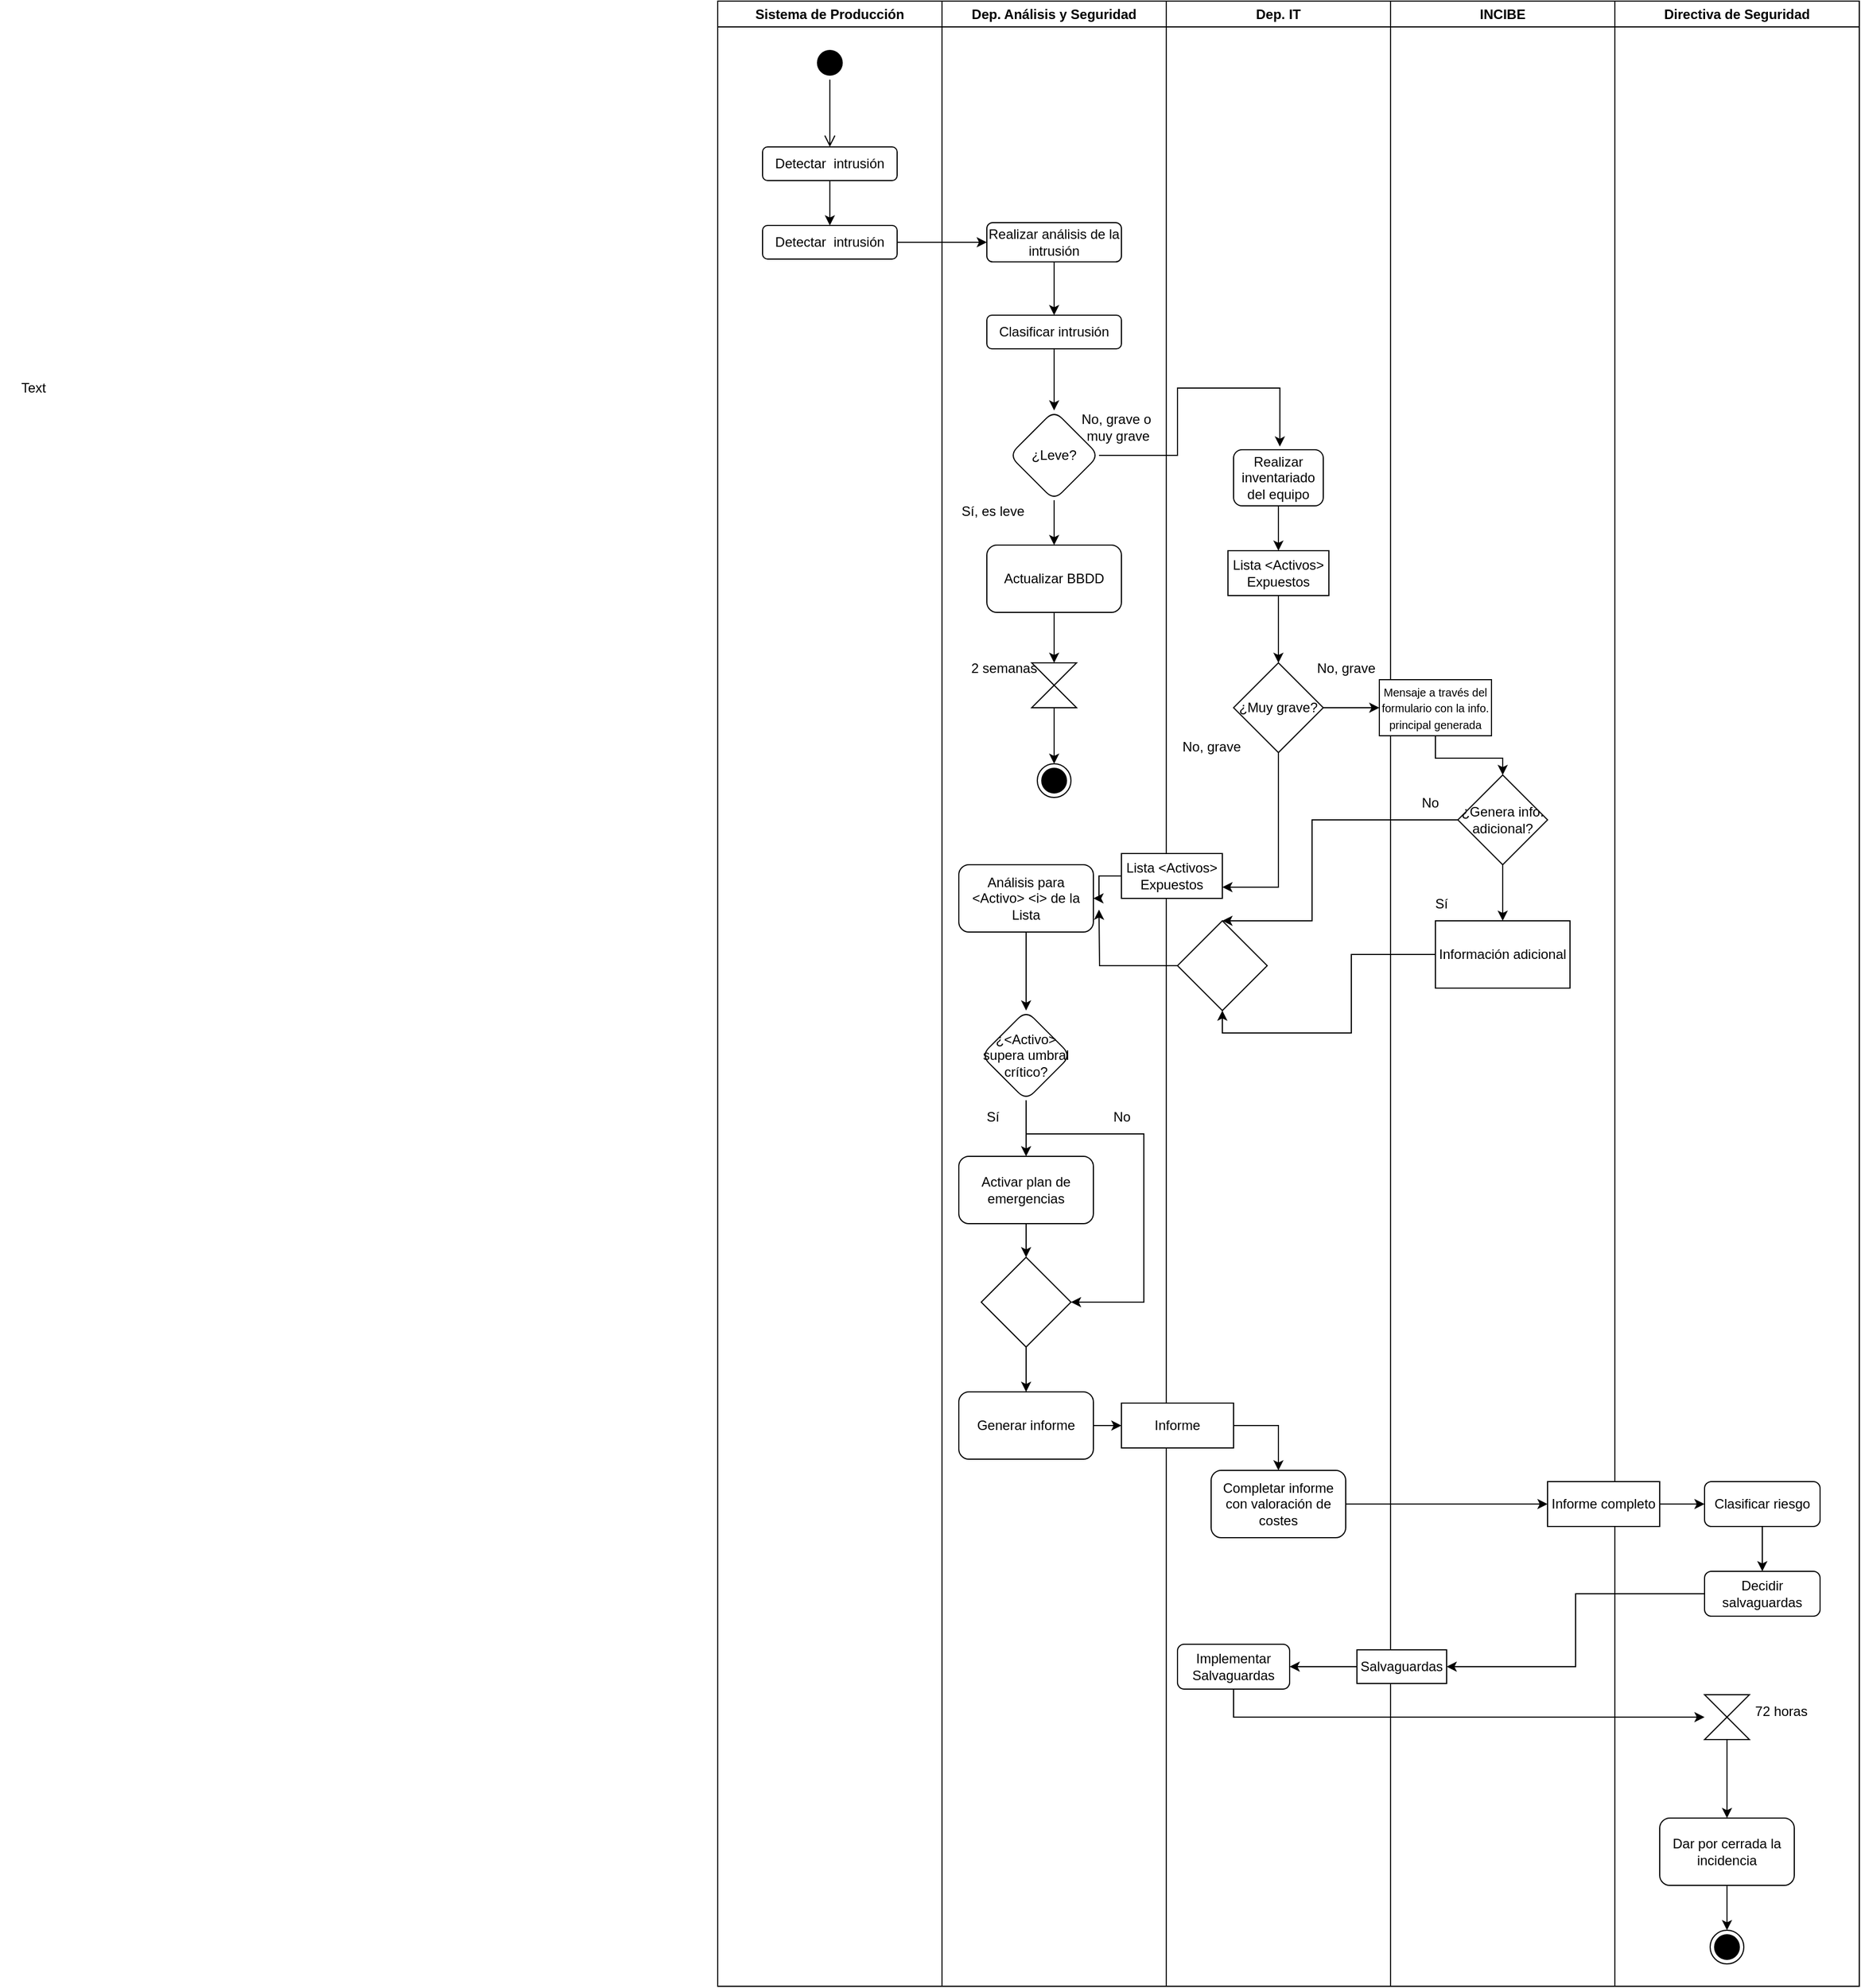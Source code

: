 <mxfile version="21.0.10" type="github">
  <diagram id="z1HNoc3UqeWXknCPnFcT" name="Página-2">
    <mxGraphModel dx="5127" dy="1803" grid="1" gridSize="10" guides="1" tooltips="1" connect="1" arrows="1" fold="1" page="1" pageScale="1" pageWidth="827" pageHeight="1169" math="0" shadow="0">
      <root>
        <mxCell id="0" />
        <mxCell id="1" parent="0" />
        <mxCell id="R80RbBcRoe1diIursg0G-1" value="Sistema de Producción" style="swimlane;whiteSpace=wrap;html=1;" parent="1" vertex="1">
          <mxGeometry x="20" y="40" width="200" height="1770" as="geometry" />
        </mxCell>
        <mxCell id="R80RbBcRoe1diIursg0G-6" value="" style="ellipse;html=1;shape=startState;fillColor=#000000;strokeColor=#000000;" parent="R80RbBcRoe1diIursg0G-1" vertex="1">
          <mxGeometry x="85" y="40" width="30" height="30" as="geometry" />
        </mxCell>
        <mxCell id="R80RbBcRoe1diIursg0G-7" value="" style="edgeStyle=orthogonalEdgeStyle;html=1;verticalAlign=bottom;endArrow=open;endSize=8;strokeColor=#000000;rounded=0;" parent="R80RbBcRoe1diIursg0G-1" source="R80RbBcRoe1diIursg0G-6" edge="1">
          <mxGeometry relative="1" as="geometry">
            <mxPoint x="100" y="130" as="targetPoint" />
          </mxGeometry>
        </mxCell>
        <mxCell id="adArxkpM5XN9gFVgzo69-3" value="" style="edgeStyle=orthogonalEdgeStyle;rounded=0;orthogonalLoop=1;jettySize=auto;html=1;" parent="R80RbBcRoe1diIursg0G-1" source="R80RbBcRoe1diIursg0G-8" target="adArxkpM5XN9gFVgzo69-2" edge="1">
          <mxGeometry relative="1" as="geometry" />
        </mxCell>
        <mxCell id="R80RbBcRoe1diIursg0G-8" value="Detectar&amp;nbsp; intrusión" style="rounded=1;whiteSpace=wrap;html=1;" parent="R80RbBcRoe1diIursg0G-1" vertex="1">
          <mxGeometry x="40" y="130" width="120" height="30" as="geometry" />
        </mxCell>
        <mxCell id="adArxkpM5XN9gFVgzo69-2" value="Detectar&amp;nbsp; intrusión" style="rounded=1;whiteSpace=wrap;html=1;" parent="R80RbBcRoe1diIursg0G-1" vertex="1">
          <mxGeometry x="40" y="200" width="120" height="30" as="geometry" />
        </mxCell>
        <mxCell id="R80RbBcRoe1diIursg0G-2" value="Dep. Análisis y Seguridad" style="swimlane;whiteSpace=wrap;html=1;" parent="1" vertex="1">
          <mxGeometry x="220" y="40" width="200" height="1770" as="geometry" />
        </mxCell>
        <mxCell id="adArxkpM5XN9gFVgzo69-7" value="" style="edgeStyle=orthogonalEdgeStyle;rounded=0;orthogonalLoop=1;jettySize=auto;html=1;" parent="R80RbBcRoe1diIursg0G-2" source="adArxkpM5XN9gFVgzo69-4" target="adArxkpM5XN9gFVgzo69-6" edge="1">
          <mxGeometry relative="1" as="geometry" />
        </mxCell>
        <mxCell id="adArxkpM5XN9gFVgzo69-4" value="Realizar análisis de la intrusión" style="whiteSpace=wrap;html=1;rounded=1;" parent="R80RbBcRoe1diIursg0G-2" vertex="1">
          <mxGeometry x="40" y="197.5" width="120" height="35" as="geometry" />
        </mxCell>
        <mxCell id="adArxkpM5XN9gFVgzo69-9" value="" style="edgeStyle=orthogonalEdgeStyle;rounded=0;orthogonalLoop=1;jettySize=auto;html=1;" parent="R80RbBcRoe1diIursg0G-2" source="adArxkpM5XN9gFVgzo69-6" target="adArxkpM5XN9gFVgzo69-8" edge="1">
          <mxGeometry relative="1" as="geometry" />
        </mxCell>
        <mxCell id="adArxkpM5XN9gFVgzo69-6" value="Clasificar intrusión" style="whiteSpace=wrap;html=1;rounded=1;" parent="R80RbBcRoe1diIursg0G-2" vertex="1">
          <mxGeometry x="40" y="280" width="120" height="30" as="geometry" />
        </mxCell>
        <mxCell id="adArxkpM5XN9gFVgzo69-11" value="" style="edgeStyle=orthogonalEdgeStyle;rounded=0;orthogonalLoop=1;jettySize=auto;html=1;" parent="R80RbBcRoe1diIursg0G-2" source="adArxkpM5XN9gFVgzo69-8" target="adArxkpM5XN9gFVgzo69-10" edge="1">
          <mxGeometry relative="1" as="geometry" />
        </mxCell>
        <mxCell id="adArxkpM5XN9gFVgzo69-8" value="¿Leve?" style="rhombus;whiteSpace=wrap;html=1;rounded=1;" parent="R80RbBcRoe1diIursg0G-2" vertex="1">
          <mxGeometry x="60" y="365" width="80" height="80" as="geometry" />
        </mxCell>
        <mxCell id="adArxkpM5XN9gFVgzo69-13" value="" style="edgeStyle=orthogonalEdgeStyle;rounded=0;orthogonalLoop=1;jettySize=auto;html=1;" parent="R80RbBcRoe1diIursg0G-2" source="adArxkpM5XN9gFVgzo69-10" target="adArxkpM5XN9gFVgzo69-12" edge="1">
          <mxGeometry relative="1" as="geometry" />
        </mxCell>
        <mxCell id="adArxkpM5XN9gFVgzo69-10" value="Actualizar BBDD" style="whiteSpace=wrap;html=1;rounded=1;" parent="R80RbBcRoe1diIursg0G-2" vertex="1">
          <mxGeometry x="40" y="485" width="120" height="60" as="geometry" />
        </mxCell>
        <mxCell id="adArxkpM5XN9gFVgzo69-15" value="" style="edgeStyle=orthogonalEdgeStyle;rounded=0;orthogonalLoop=1;jettySize=auto;html=1;" parent="R80RbBcRoe1diIursg0G-2" source="adArxkpM5XN9gFVgzo69-12" target="adArxkpM5XN9gFVgzo69-14" edge="1">
          <mxGeometry relative="1" as="geometry" />
        </mxCell>
        <mxCell id="adArxkpM5XN9gFVgzo69-12" value="" style="shape=collate;html=1;" parent="R80RbBcRoe1diIursg0G-2" vertex="1">
          <mxGeometry x="80" y="590" width="40" height="40" as="geometry" />
        </mxCell>
        <mxCell id="adArxkpM5XN9gFVgzo69-14" value="" style="ellipse;html=1;shape=endState;fillColor=strokeColor;" parent="R80RbBcRoe1diIursg0G-2" vertex="1">
          <mxGeometry x="85" y="680" width="30" height="30" as="geometry" />
        </mxCell>
        <mxCell id="adArxkpM5XN9gFVgzo69-16" value="Sí, es leve" style="text;html=1;align=center;verticalAlign=middle;resizable=0;points=[];autosize=1;strokeColor=none;fillColor=none;" parent="R80RbBcRoe1diIursg0G-2" vertex="1">
          <mxGeometry x="5" y="440" width="80" height="30" as="geometry" />
        </mxCell>
        <mxCell id="adArxkpM5XN9gFVgzo69-35" value="2 semanas" style="text;html=1;align=center;verticalAlign=middle;resizable=0;points=[];autosize=1;strokeColor=none;fillColor=none;" parent="R80RbBcRoe1diIursg0G-2" vertex="1">
          <mxGeometry x="15" y="580" width="80" height="30" as="geometry" />
        </mxCell>
        <mxCell id="adArxkpM5XN9gFVgzo69-40" value="No, grave o&lt;br&gt;&amp;nbsp;muy grave" style="text;html=1;align=center;verticalAlign=middle;resizable=0;points=[];autosize=1;strokeColor=none;fillColor=none;" parent="R80RbBcRoe1diIursg0G-2" vertex="1">
          <mxGeometry x="110" y="360" width="90" height="40" as="geometry" />
        </mxCell>
        <mxCell id="adArxkpM5XN9gFVgzo69-56" value="" style="edgeStyle=orthogonalEdgeStyle;rounded=0;orthogonalLoop=1;jettySize=auto;html=1;" parent="R80RbBcRoe1diIursg0G-2" source="adArxkpM5XN9gFVgzo69-52" target="adArxkpM5XN9gFVgzo69-55" edge="1">
          <mxGeometry relative="1" as="geometry" />
        </mxCell>
        <mxCell id="adArxkpM5XN9gFVgzo69-52" value="Análisis para &amp;lt;Activo&amp;gt; &amp;lt;i&amp;gt; de la Lista" style="rounded=1;whiteSpace=wrap;html=1;" parent="R80RbBcRoe1diIursg0G-2" vertex="1">
          <mxGeometry x="15" y="770" width="120" height="60" as="geometry" />
        </mxCell>
        <mxCell id="adArxkpM5XN9gFVgzo69-58" value="" style="edgeStyle=orthogonalEdgeStyle;rounded=0;orthogonalLoop=1;jettySize=auto;html=1;" parent="R80RbBcRoe1diIursg0G-2" source="adArxkpM5XN9gFVgzo69-55" target="adArxkpM5XN9gFVgzo69-57" edge="1">
          <mxGeometry relative="1" as="geometry" />
        </mxCell>
        <mxCell id="8xhlzW5Pru87AYJBVDdq-15" style="edgeStyle=orthogonalEdgeStyle;rounded=0;orthogonalLoop=1;jettySize=auto;html=1;entryX=1;entryY=0.5;entryDx=0;entryDy=0;" edge="1" parent="R80RbBcRoe1diIursg0G-2" source="adArxkpM5XN9gFVgzo69-55" target="8xhlzW5Pru87AYJBVDdq-13">
          <mxGeometry relative="1" as="geometry">
            <Array as="points">
              <mxPoint x="75" y="1010" />
              <mxPoint x="180" y="1010" />
              <mxPoint x="180" y="1160" />
            </Array>
          </mxGeometry>
        </mxCell>
        <mxCell id="adArxkpM5XN9gFVgzo69-55" value="¿&amp;lt;Activo&amp;gt; supera umbral crítico?" style="rhombus;whiteSpace=wrap;html=1;rounded=1;" parent="R80RbBcRoe1diIursg0G-2" vertex="1">
          <mxGeometry x="35" y="900" width="80" height="80" as="geometry" />
        </mxCell>
        <mxCell id="8xhlzW5Pru87AYJBVDdq-14" value="" style="edgeStyle=orthogonalEdgeStyle;rounded=0;orthogonalLoop=1;jettySize=auto;html=1;" edge="1" parent="R80RbBcRoe1diIursg0G-2" source="adArxkpM5XN9gFVgzo69-57" target="8xhlzW5Pru87AYJBVDdq-13">
          <mxGeometry relative="1" as="geometry" />
        </mxCell>
        <mxCell id="adArxkpM5XN9gFVgzo69-57" value="Activar plan de emergencias" style="whiteSpace=wrap;html=1;rounded=1;" parent="R80RbBcRoe1diIursg0G-2" vertex="1">
          <mxGeometry x="15" y="1030" width="120" height="60" as="geometry" />
        </mxCell>
        <mxCell id="adArxkpM5XN9gFVgzo69-59" value="Sí" style="text;html=1;align=center;verticalAlign=middle;resizable=0;points=[];autosize=1;strokeColor=none;fillColor=none;" parent="R80RbBcRoe1diIursg0G-2" vertex="1">
          <mxGeometry x="30" y="980" width="30" height="30" as="geometry" />
        </mxCell>
        <mxCell id="8xhlzW5Pru87AYJBVDdq-18" value="" style="edgeStyle=orthogonalEdgeStyle;rounded=0;orthogonalLoop=1;jettySize=auto;html=1;" edge="1" parent="R80RbBcRoe1diIursg0G-2" source="8xhlzW5Pru87AYJBVDdq-13" target="8xhlzW5Pru87AYJBVDdq-17">
          <mxGeometry relative="1" as="geometry" />
        </mxCell>
        <mxCell id="8xhlzW5Pru87AYJBVDdq-13" value="" style="rhombus;whiteSpace=wrap;html=1;" vertex="1" parent="R80RbBcRoe1diIursg0G-2">
          <mxGeometry x="35" y="1120" width="80" height="80" as="geometry" />
        </mxCell>
        <mxCell id="8xhlzW5Pru87AYJBVDdq-16" value="No" style="text;html=1;align=center;verticalAlign=middle;resizable=0;points=[];autosize=1;strokeColor=none;fillColor=none;" vertex="1" parent="R80RbBcRoe1diIursg0G-2">
          <mxGeometry x="140" y="980" width="40" height="30" as="geometry" />
        </mxCell>
        <mxCell id="8xhlzW5Pru87AYJBVDdq-17" value="Generar informe" style="rounded=1;whiteSpace=wrap;html=1;" vertex="1" parent="R80RbBcRoe1diIursg0G-2">
          <mxGeometry x="15" y="1240" width="120" height="60" as="geometry" />
        </mxCell>
        <mxCell id="R80RbBcRoe1diIursg0G-3" value="Dep. IT" style="swimlane;whiteSpace=wrap;html=1;" parent="1" vertex="1">
          <mxGeometry x="420" y="40" width="200" height="1770" as="geometry" />
        </mxCell>
        <mxCell id="adArxkpM5XN9gFVgzo69-36" style="edgeStyle=orthogonalEdgeStyle;rounded=0;orthogonalLoop=1;jettySize=auto;html=1;" parent="R80RbBcRoe1diIursg0G-3" source="adArxkpM5XN9gFVgzo69-24" target="adArxkpM5XN9gFVgzo69-28" edge="1">
          <mxGeometry relative="1" as="geometry" />
        </mxCell>
        <mxCell id="adArxkpM5XN9gFVgzo69-24" value="Realizar inventariado del equipo" style="rounded=1;whiteSpace=wrap;html=1;" parent="R80RbBcRoe1diIursg0G-3" vertex="1">
          <mxGeometry x="60" y="400" width="80" height="50" as="geometry" />
        </mxCell>
        <mxCell id="adArxkpM5XN9gFVgzo69-38" value="" style="edgeStyle=orthogonalEdgeStyle;rounded=0;orthogonalLoop=1;jettySize=auto;html=1;" parent="R80RbBcRoe1diIursg0G-3" source="adArxkpM5XN9gFVgzo69-28" target="adArxkpM5XN9gFVgzo69-37" edge="1">
          <mxGeometry relative="1" as="geometry" />
        </mxCell>
        <mxCell id="adArxkpM5XN9gFVgzo69-28" value="Lista &amp;lt;Activos&amp;gt; Expuestos" style="rounded=0;whiteSpace=wrap;html=1;" parent="R80RbBcRoe1diIursg0G-3" vertex="1">
          <mxGeometry x="55" y="490" width="90" height="40" as="geometry" />
        </mxCell>
        <mxCell id="adArxkpM5XN9gFVgzo69-50" style="edgeStyle=orthogonalEdgeStyle;rounded=0;orthogonalLoop=1;jettySize=auto;html=1;entryX=1;entryY=0.75;entryDx=0;entryDy=0;" parent="R80RbBcRoe1diIursg0G-3" source="adArxkpM5XN9gFVgzo69-37" target="adArxkpM5XN9gFVgzo69-48" edge="1">
          <mxGeometry relative="1" as="geometry">
            <Array as="points">
              <mxPoint x="100" y="790" />
            </Array>
          </mxGeometry>
        </mxCell>
        <mxCell id="adArxkpM5XN9gFVgzo69-37" value="¿Muy grave?" style="rhombus;whiteSpace=wrap;html=1;rounded=0;" parent="R80RbBcRoe1diIursg0G-3" vertex="1">
          <mxGeometry x="60" y="590" width="80" height="80" as="geometry" />
        </mxCell>
        <mxCell id="adArxkpM5XN9gFVgzo69-39" value="No, grave" style="text;html=1;align=center;verticalAlign=middle;resizable=0;points=[];autosize=1;strokeColor=none;fillColor=none;" parent="R80RbBcRoe1diIursg0G-3" vertex="1">
          <mxGeometry y="650" width="80" height="30" as="geometry" />
        </mxCell>
        <mxCell id="adArxkpM5XN9gFVgzo69-45" value="No, grave" style="text;html=1;align=center;verticalAlign=middle;resizable=0;points=[];autosize=1;strokeColor=none;fillColor=none;" parent="R80RbBcRoe1diIursg0G-3" vertex="1">
          <mxGeometry x="120" y="580" width="80" height="30" as="geometry" />
        </mxCell>
        <mxCell id="adArxkpM5XN9gFVgzo69-48" value="Lista &amp;lt;Activos&amp;gt; Expuestos" style="rounded=0;whiteSpace=wrap;html=1;" parent="R80RbBcRoe1diIursg0G-3" vertex="1">
          <mxGeometry x="-40" y="760" width="90" height="40" as="geometry" />
        </mxCell>
        <mxCell id="8xhlzW5Pru87AYJBVDdq-11" style="edgeStyle=orthogonalEdgeStyle;rounded=0;orthogonalLoop=1;jettySize=auto;html=1;" edge="1" parent="R80RbBcRoe1diIursg0G-3" source="8xhlzW5Pru87AYJBVDdq-8">
          <mxGeometry relative="1" as="geometry">
            <mxPoint x="-60" y="810" as="targetPoint" />
          </mxGeometry>
        </mxCell>
        <mxCell id="8xhlzW5Pru87AYJBVDdq-8" value="" style="rhombus;whiteSpace=wrap;html=1;" vertex="1" parent="R80RbBcRoe1diIursg0G-3">
          <mxGeometry x="10" y="820" width="80" height="80" as="geometry" />
        </mxCell>
        <mxCell id="vH-yhjC-cb7iYyxHxaEe-2" style="edgeStyle=orthogonalEdgeStyle;rounded=0;orthogonalLoop=1;jettySize=auto;html=1;entryX=0.5;entryY=0;entryDx=0;entryDy=0;" edge="1" parent="R80RbBcRoe1diIursg0G-3" source="8xhlzW5Pru87AYJBVDdq-19" target="vH-yhjC-cb7iYyxHxaEe-1">
          <mxGeometry relative="1" as="geometry">
            <Array as="points">
              <mxPoint x="100" y="1270" />
            </Array>
          </mxGeometry>
        </mxCell>
        <mxCell id="8xhlzW5Pru87AYJBVDdq-19" value="Informe" style="rounded=0;whiteSpace=wrap;html=1;" vertex="1" parent="R80RbBcRoe1diIursg0G-3">
          <mxGeometry x="-40" y="1250" width="100" height="40" as="geometry" />
        </mxCell>
        <mxCell id="vH-yhjC-cb7iYyxHxaEe-1" value="Completar informe con valoración de costes" style="rounded=1;whiteSpace=wrap;html=1;" vertex="1" parent="R80RbBcRoe1diIursg0G-3">
          <mxGeometry x="40" y="1310" width="120" height="60" as="geometry" />
        </mxCell>
        <mxCell id="vH-yhjC-cb7iYyxHxaEe-16" value="Implementar Salvaguardas" style="rounded=1;whiteSpace=wrap;html=1;" vertex="1" parent="R80RbBcRoe1diIursg0G-3">
          <mxGeometry x="10" y="1465" width="100" height="40" as="geometry" />
        </mxCell>
        <mxCell id="R80RbBcRoe1diIursg0G-4" value="INCIBE" style="swimlane;whiteSpace=wrap;html=1;" parent="1" vertex="1">
          <mxGeometry x="620" y="40" width="200" height="1770" as="geometry" />
        </mxCell>
        <mxCell id="8xhlzW5Pru87AYJBVDdq-3" value="" style="edgeStyle=orthogonalEdgeStyle;rounded=0;orthogonalLoop=1;jettySize=auto;html=1;" edge="1" parent="R80RbBcRoe1diIursg0G-4" source="adArxkpM5XN9gFVgzo69-42" target="8xhlzW5Pru87AYJBVDdq-2">
          <mxGeometry relative="1" as="geometry" />
        </mxCell>
        <mxCell id="adArxkpM5XN9gFVgzo69-42" value="&lt;font style=&quot;font-size: 10px;&quot;&gt;Mensaje a través del formulario con la info. principal generada&lt;/font&gt;" style="rounded=0;whiteSpace=wrap;html=1;" parent="R80RbBcRoe1diIursg0G-4" vertex="1">
          <mxGeometry x="-10" y="605" width="100" height="50" as="geometry" />
        </mxCell>
        <mxCell id="8xhlzW5Pru87AYJBVDdq-6" value="" style="edgeStyle=orthogonalEdgeStyle;rounded=0;orthogonalLoop=1;jettySize=auto;html=1;" edge="1" parent="R80RbBcRoe1diIursg0G-4" source="8xhlzW5Pru87AYJBVDdq-2" target="8xhlzW5Pru87AYJBVDdq-5">
          <mxGeometry relative="1" as="geometry" />
        </mxCell>
        <mxCell id="8xhlzW5Pru87AYJBVDdq-2" value="¿Genera info. adicional?" style="rhombus;whiteSpace=wrap;html=1;rounded=0;" vertex="1" parent="R80RbBcRoe1diIursg0G-4">
          <mxGeometry x="60" y="690" width="80" height="80" as="geometry" />
        </mxCell>
        <mxCell id="8xhlzW5Pru87AYJBVDdq-5" value="Información adicional" style="whiteSpace=wrap;html=1;rounded=0;" vertex="1" parent="R80RbBcRoe1diIursg0G-4">
          <mxGeometry x="40" y="820" width="120" height="60" as="geometry" />
        </mxCell>
        <mxCell id="8xhlzW5Pru87AYJBVDdq-7" value="Sí" style="text;html=1;align=center;verticalAlign=middle;resizable=0;points=[];autosize=1;strokeColor=none;fillColor=none;" vertex="1" parent="R80RbBcRoe1diIursg0G-4">
          <mxGeometry x="30" y="790" width="30" height="30" as="geometry" />
        </mxCell>
        <mxCell id="8xhlzW5Pru87AYJBVDdq-12" value="No" style="text;html=1;align=center;verticalAlign=middle;resizable=0;points=[];autosize=1;strokeColor=none;fillColor=none;" vertex="1" parent="R80RbBcRoe1diIursg0G-4">
          <mxGeometry x="15" y="700" width="40" height="30" as="geometry" />
        </mxCell>
        <mxCell id="vH-yhjC-cb7iYyxHxaEe-14" value="Salvaguardas" style="rounded=0;whiteSpace=wrap;html=1;" vertex="1" parent="R80RbBcRoe1diIursg0G-4">
          <mxGeometry x="-30" y="1470" width="80" height="30" as="geometry" />
        </mxCell>
        <mxCell id="R80RbBcRoe1diIursg0G-5" value="Directiva de Seguridad" style="swimlane;whiteSpace=wrap;html=1;" parent="1" vertex="1">
          <mxGeometry x="820" y="40" width="218" height="1770" as="geometry" />
        </mxCell>
        <mxCell id="vH-yhjC-cb7iYyxHxaEe-12" value="" style="edgeStyle=orthogonalEdgeStyle;rounded=0;orthogonalLoop=1;jettySize=auto;html=1;" edge="1" parent="R80RbBcRoe1diIursg0G-5" source="vH-yhjC-cb7iYyxHxaEe-3" target="vH-yhjC-cb7iYyxHxaEe-8">
          <mxGeometry relative="1" as="geometry" />
        </mxCell>
        <mxCell id="vH-yhjC-cb7iYyxHxaEe-3" value="Informe completo" style="rounded=0;whiteSpace=wrap;html=1;" vertex="1" parent="R80RbBcRoe1diIursg0G-5">
          <mxGeometry x="-60" y="1320" width="100" height="40" as="geometry" />
        </mxCell>
        <mxCell id="vH-yhjC-cb7iYyxHxaEe-13" value="" style="edgeStyle=orthogonalEdgeStyle;rounded=0;orthogonalLoop=1;jettySize=auto;html=1;" edge="1" parent="R80RbBcRoe1diIursg0G-5" source="vH-yhjC-cb7iYyxHxaEe-8" target="vH-yhjC-cb7iYyxHxaEe-10">
          <mxGeometry relative="1" as="geometry" />
        </mxCell>
        <mxCell id="vH-yhjC-cb7iYyxHxaEe-8" value="Clasificar riesgo" style="rounded=1;whiteSpace=wrap;html=1;" vertex="1" parent="R80RbBcRoe1diIursg0G-5">
          <mxGeometry x="80" y="1320" width="103" height="40" as="geometry" />
        </mxCell>
        <mxCell id="vH-yhjC-cb7iYyxHxaEe-10" value="Decidir salvaguardas" style="rounded=1;whiteSpace=wrap;html=1;" vertex="1" parent="R80RbBcRoe1diIursg0G-5">
          <mxGeometry x="80" y="1400" width="103" height="40" as="geometry" />
        </mxCell>
        <mxCell id="vH-yhjC-cb7iYyxHxaEe-24" value="" style="edgeStyle=orthogonalEdgeStyle;rounded=0;orthogonalLoop=1;jettySize=auto;html=1;" edge="1" parent="R80RbBcRoe1diIursg0G-5" source="vH-yhjC-cb7iYyxHxaEe-18" target="vH-yhjC-cb7iYyxHxaEe-23">
          <mxGeometry relative="1" as="geometry" />
        </mxCell>
        <mxCell id="vH-yhjC-cb7iYyxHxaEe-18" value="" style="shape=collate;html=1;" vertex="1" parent="R80RbBcRoe1diIursg0G-5">
          <mxGeometry x="80" y="1510" width="40" height="40" as="geometry" />
        </mxCell>
        <mxCell id="vH-yhjC-cb7iYyxHxaEe-20" value="72 horas" style="text;html=1;align=center;verticalAlign=middle;resizable=0;points=[];autosize=1;strokeColor=none;fillColor=none;" vertex="1" parent="R80RbBcRoe1diIursg0G-5">
          <mxGeometry x="113" y="1510" width="70" height="30" as="geometry" />
        </mxCell>
        <mxCell id="vH-yhjC-cb7iYyxHxaEe-25" value="" style="edgeStyle=orthogonalEdgeStyle;rounded=0;orthogonalLoop=1;jettySize=auto;html=1;" edge="1" parent="R80RbBcRoe1diIursg0G-5" source="vH-yhjC-cb7iYyxHxaEe-23" target="vH-yhjC-cb7iYyxHxaEe-21">
          <mxGeometry relative="1" as="geometry" />
        </mxCell>
        <mxCell id="vH-yhjC-cb7iYyxHxaEe-23" value="Dar por cerrada la incidencia" style="rounded=1;whiteSpace=wrap;html=1;" vertex="1" parent="R80RbBcRoe1diIursg0G-5">
          <mxGeometry x="40" y="1620" width="120" height="60" as="geometry" />
        </mxCell>
        <mxCell id="vH-yhjC-cb7iYyxHxaEe-21" value="" style="ellipse;html=1;shape=endState;fillColor=strokeColor;" vertex="1" parent="R80RbBcRoe1diIursg0G-5">
          <mxGeometry x="85" y="1720" width="30" height="30" as="geometry" />
        </mxCell>
        <mxCell id="adArxkpM5XN9gFVgzo69-5" value="" style="edgeStyle=orthogonalEdgeStyle;rounded=0;orthogonalLoop=1;jettySize=auto;html=1;" parent="1" source="adArxkpM5XN9gFVgzo69-2" target="adArxkpM5XN9gFVgzo69-4" edge="1">
          <mxGeometry relative="1" as="geometry" />
        </mxCell>
        <mxCell id="adArxkpM5XN9gFVgzo69-22" value="" style="edgeStyle=orthogonalEdgeStyle;rounded=0;orthogonalLoop=1;jettySize=auto;html=1;entryX=-0.073;entryY=0.484;entryDx=0;entryDy=0;entryPerimeter=0;" parent="1" source="adArxkpM5XN9gFVgzo69-8" edge="1">
          <mxGeometry relative="1" as="geometry">
            <mxPoint x="521.28" y="437.135" as="targetPoint" />
            <Array as="points">
              <mxPoint x="430" y="445" />
              <mxPoint x="430" y="385" />
              <mxPoint x="521" y="385" />
            </Array>
          </mxGeometry>
        </mxCell>
        <mxCell id="adArxkpM5XN9gFVgzo69-44" value="" style="edgeStyle=orthogonalEdgeStyle;rounded=0;orthogonalLoop=1;jettySize=auto;html=1;" parent="1" source="adArxkpM5XN9gFVgzo69-37" target="adArxkpM5XN9gFVgzo69-42" edge="1">
          <mxGeometry relative="1" as="geometry" />
        </mxCell>
        <mxCell id="adArxkpM5XN9gFVgzo69-53" style="edgeStyle=orthogonalEdgeStyle;rounded=0;orthogonalLoop=1;jettySize=auto;html=1;entryX=1;entryY=0.5;entryDx=0;entryDy=0;" parent="1" source="adArxkpM5XN9gFVgzo69-48" target="adArxkpM5XN9gFVgzo69-52" edge="1">
          <mxGeometry relative="1" as="geometry" />
        </mxCell>
        <mxCell id="8xhlzW5Pru87AYJBVDdq-9" style="edgeStyle=orthogonalEdgeStyle;rounded=0;orthogonalLoop=1;jettySize=auto;html=1;entryX=0.5;entryY=1;entryDx=0;entryDy=0;" edge="1" parent="1" source="8xhlzW5Pru87AYJBVDdq-5" target="8xhlzW5Pru87AYJBVDdq-8">
          <mxGeometry relative="1" as="geometry" />
        </mxCell>
        <mxCell id="8xhlzW5Pru87AYJBVDdq-10" style="edgeStyle=orthogonalEdgeStyle;rounded=0;orthogonalLoop=1;jettySize=auto;html=1;entryX=0.5;entryY=0;entryDx=0;entryDy=0;" edge="1" parent="1" source="8xhlzW5Pru87AYJBVDdq-2" target="8xhlzW5Pru87AYJBVDdq-8">
          <mxGeometry relative="1" as="geometry">
            <Array as="points">
              <mxPoint x="550" y="770" />
              <mxPoint x="550" y="860" />
            </Array>
          </mxGeometry>
        </mxCell>
        <mxCell id="8xhlzW5Pru87AYJBVDdq-20" value="" style="edgeStyle=orthogonalEdgeStyle;rounded=0;orthogonalLoop=1;jettySize=auto;html=1;" edge="1" parent="1" source="8xhlzW5Pru87AYJBVDdq-17" target="8xhlzW5Pru87AYJBVDdq-19">
          <mxGeometry relative="1" as="geometry" />
        </mxCell>
        <mxCell id="vH-yhjC-cb7iYyxHxaEe-5" style="edgeStyle=orthogonalEdgeStyle;rounded=0;orthogonalLoop=1;jettySize=auto;html=1;entryX=0;entryY=0.5;entryDx=0;entryDy=0;" edge="1" parent="1" source="vH-yhjC-cb7iYyxHxaEe-1" target="vH-yhjC-cb7iYyxHxaEe-3">
          <mxGeometry relative="1" as="geometry" />
        </mxCell>
        <mxCell id="vH-yhjC-cb7iYyxHxaEe-15" style="edgeStyle=orthogonalEdgeStyle;rounded=0;orthogonalLoop=1;jettySize=auto;html=1;entryX=1;entryY=0.5;entryDx=0;entryDy=0;" edge="1" parent="1" source="vH-yhjC-cb7iYyxHxaEe-10" target="vH-yhjC-cb7iYyxHxaEe-14">
          <mxGeometry relative="1" as="geometry" />
        </mxCell>
        <mxCell id="vH-yhjC-cb7iYyxHxaEe-17" style="edgeStyle=orthogonalEdgeStyle;rounded=0;orthogonalLoop=1;jettySize=auto;html=1;entryX=1;entryY=0.5;entryDx=0;entryDy=0;" edge="1" parent="1" source="vH-yhjC-cb7iYyxHxaEe-14" target="vH-yhjC-cb7iYyxHxaEe-16">
          <mxGeometry relative="1" as="geometry" />
        </mxCell>
        <mxCell id="vH-yhjC-cb7iYyxHxaEe-19" style="edgeStyle=orthogonalEdgeStyle;rounded=0;orthogonalLoop=1;jettySize=auto;html=1;entryX=0;entryY=0.5;entryDx=0;entryDy=0;" edge="1" parent="1" source="vH-yhjC-cb7iYyxHxaEe-16" target="vH-yhjC-cb7iYyxHxaEe-18">
          <mxGeometry relative="1" as="geometry">
            <Array as="points">
              <mxPoint x="480" y="1570" />
            </Array>
          </mxGeometry>
        </mxCell>
        <mxCell id="vH-yhjC-cb7iYyxHxaEe-26" value="Text" style="text;strokeColor=none;align=center;fillColor=none;html=1;verticalAlign=middle;whiteSpace=wrap;rounded=0;" vertex="1" parent="1">
          <mxGeometry x="-620" y="370" width="60" height="30" as="geometry" />
        </mxCell>
      </root>
    </mxGraphModel>
  </diagram>
</mxfile>
